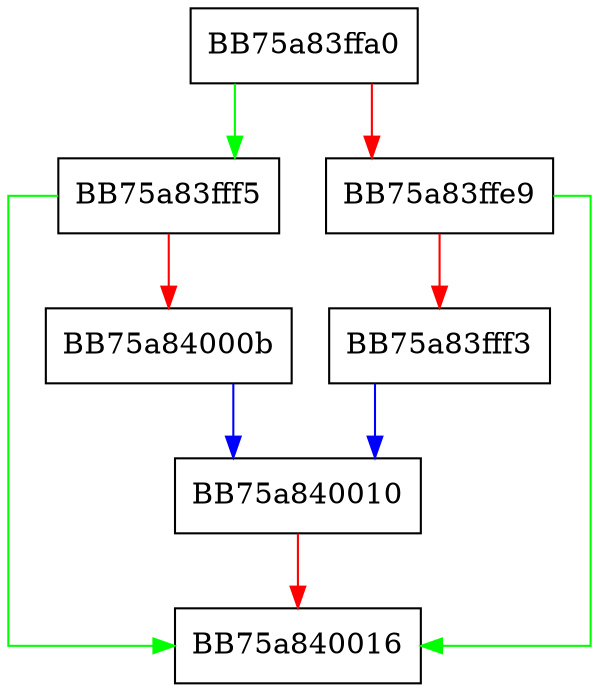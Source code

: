 digraph UtilConvertBufferToXmlCData {
  node [shape="box"];
  graph [splines=ortho];
  BB75a83ffa0 -> BB75a83fff5 [color="green"];
  BB75a83ffa0 -> BB75a83ffe9 [color="red"];
  BB75a83ffe9 -> BB75a840016 [color="green"];
  BB75a83ffe9 -> BB75a83fff3 [color="red"];
  BB75a83fff3 -> BB75a840010 [color="blue"];
  BB75a83fff5 -> BB75a840016 [color="green"];
  BB75a83fff5 -> BB75a84000b [color="red"];
  BB75a84000b -> BB75a840010 [color="blue"];
  BB75a840010 -> BB75a840016 [color="red"];
}